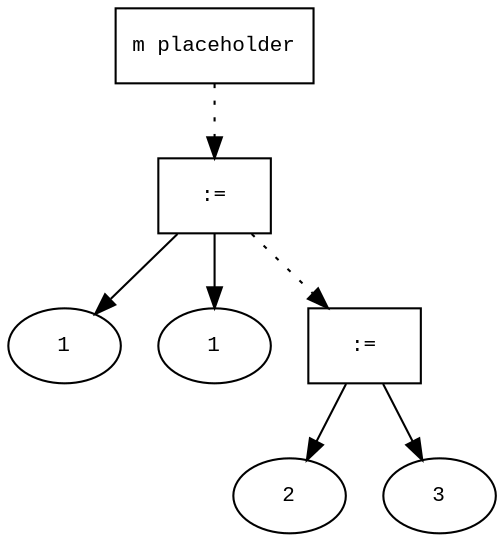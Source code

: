 digraph AST {
  graph [fontname="Times New Roman",fontsize=10];
  node  [fontname="Courier New",fontsize=10];
  edge  [fontname="Times New Roman",fontsize=10];

  node0 [label="m placeholder",shape=box];
  node3 [label=":=",shape=box];
  node1 [label="1",shape=ellipse];
  node3->node1;
  node2 [label="1",shape=ellipse];
  node3->node2;
  node0 -> node3 [style=dotted];
  node6 [label=":=",shape=box];
  node4 [label="2",shape=ellipse];
  node6->node4;
  node5 [label="3",shape=ellipse];
  node6->node5;
  node3 -> node6 [style=dotted];
}
